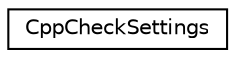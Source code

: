 digraph "Graphical Class Hierarchy"
{
 // LATEX_PDF_SIZE
  edge [fontname="Helvetica",fontsize="10",labelfontname="Helvetica",labelfontsize="10"];
  node [fontname="Helvetica",fontsize="10",shape=record];
  rankdir="LR";
  Node0 [label="CppCheckSettings",height=0.2,width=0.4,color="black", fillcolor="white", style="filled",URL="$classCppCheckSettings.html",tooltip=" "];
}

